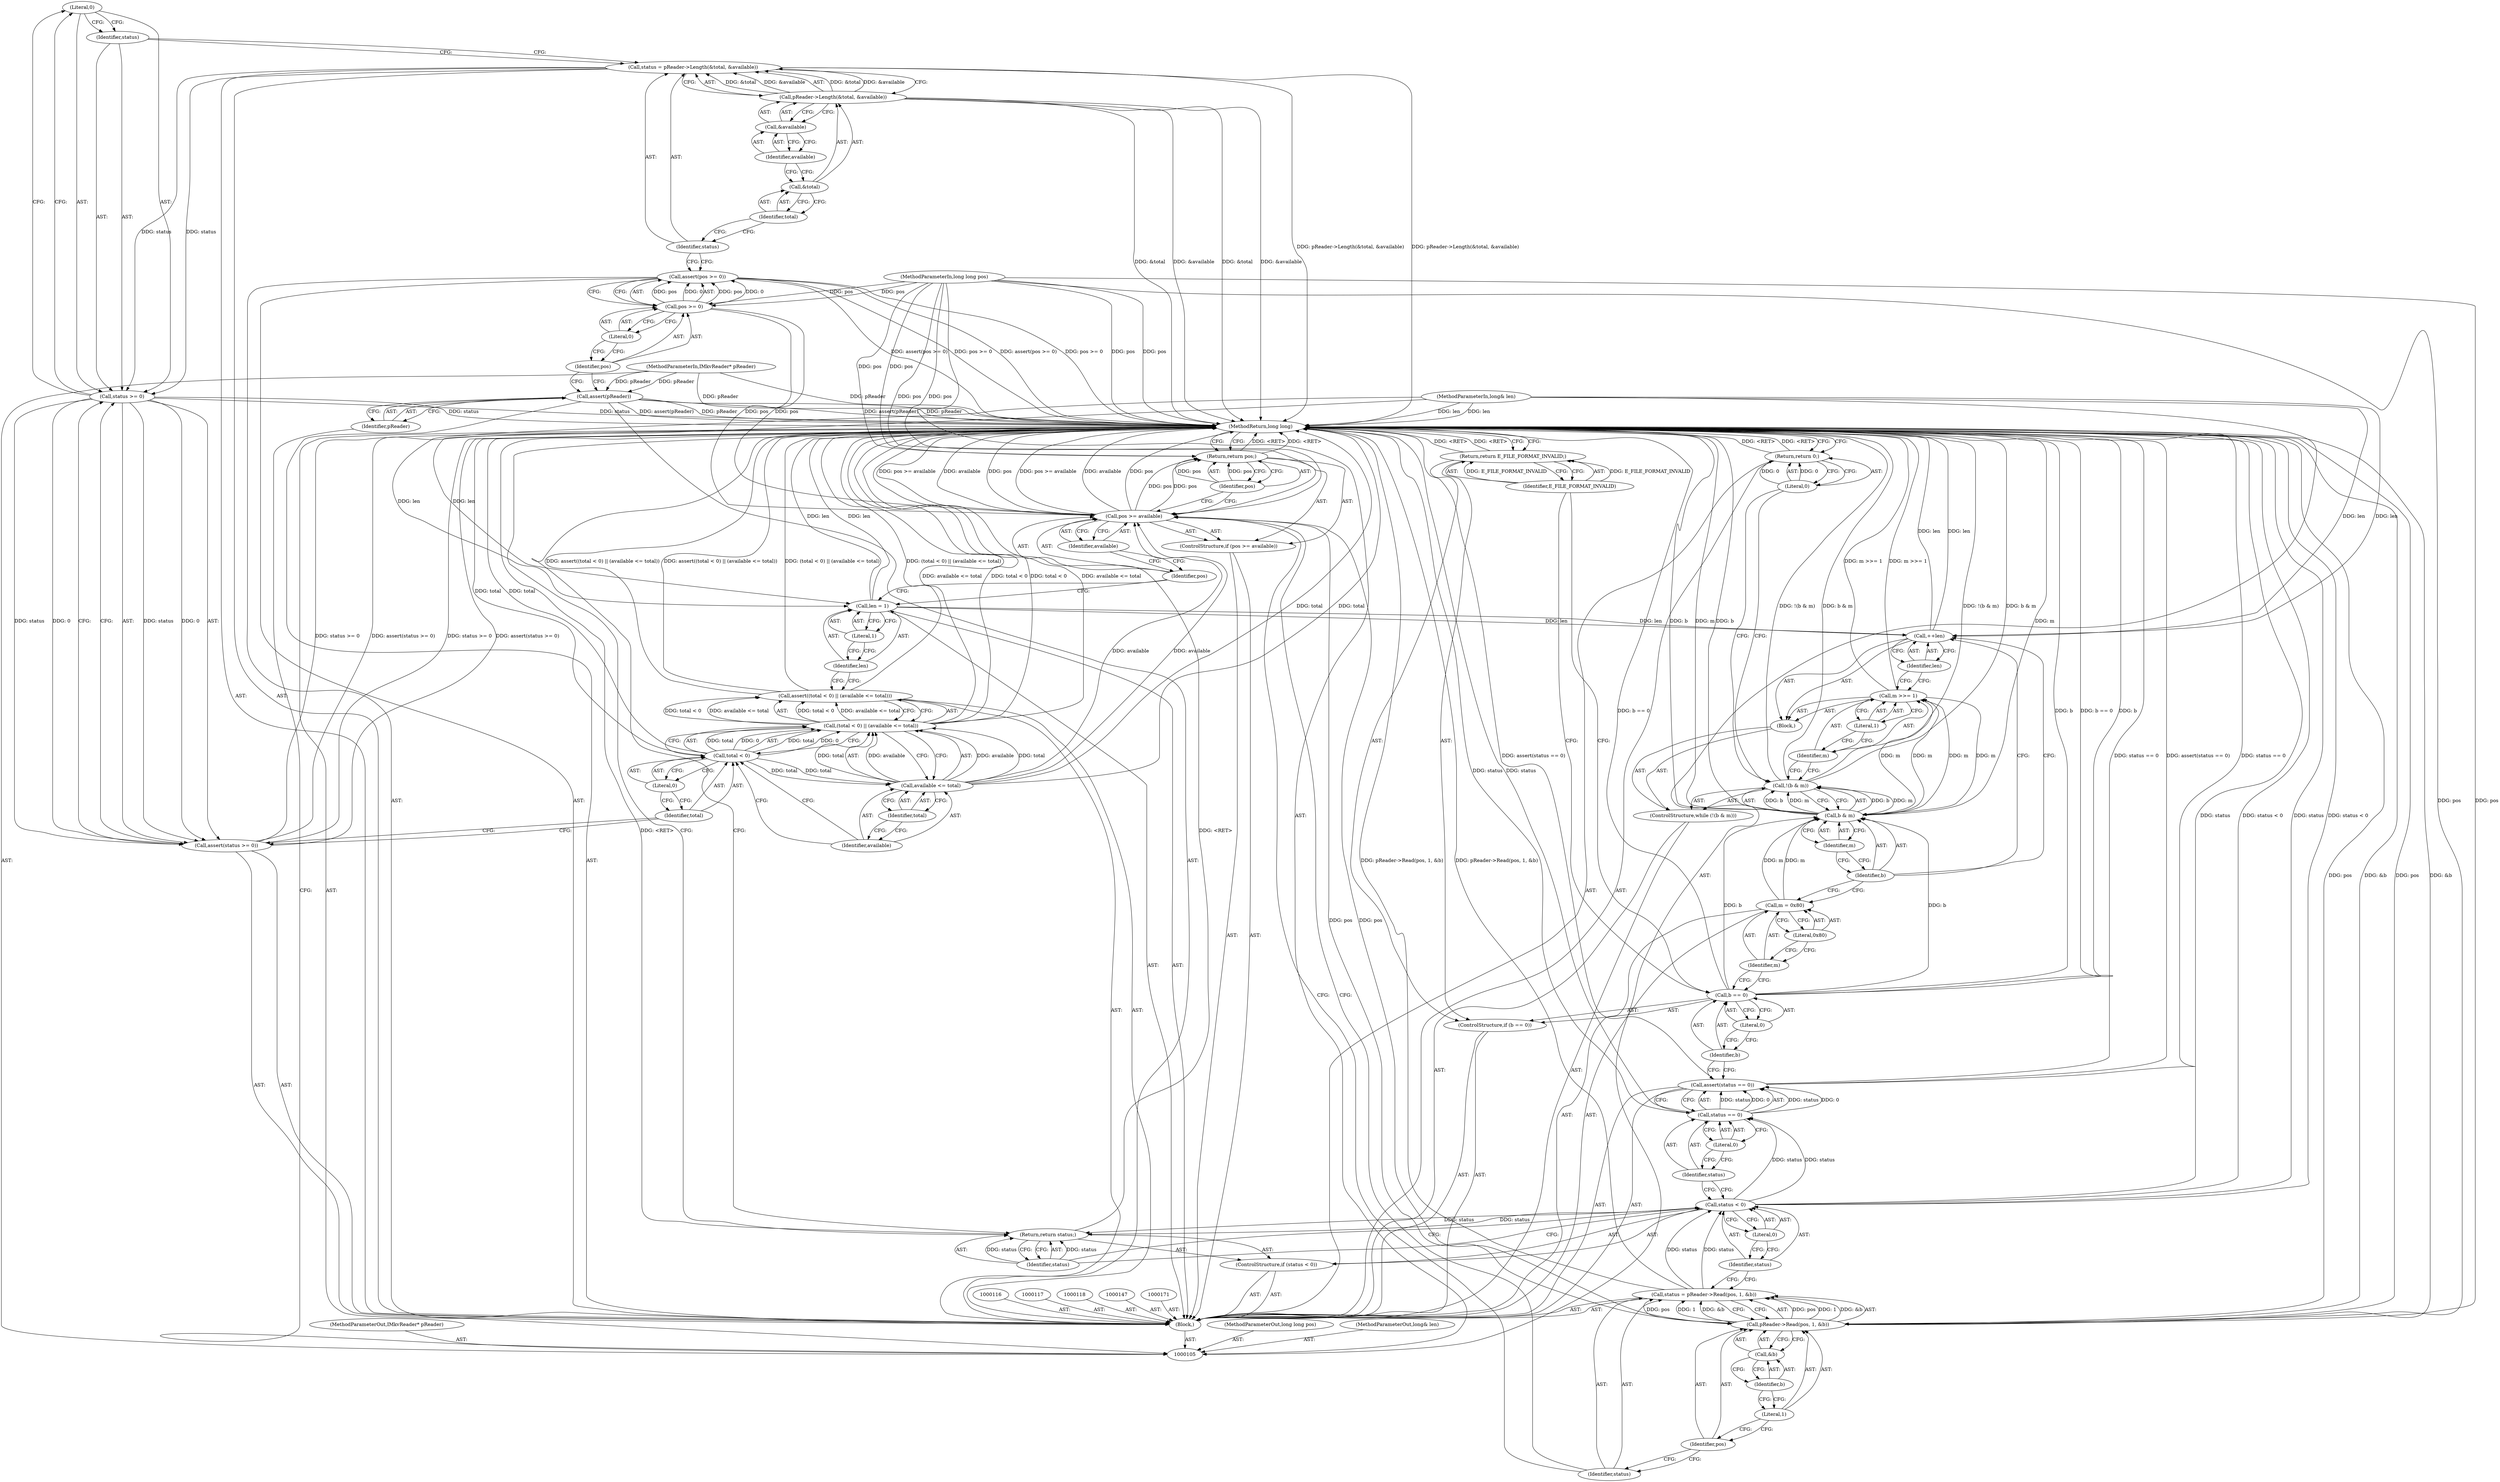 digraph "0_Android_04839626ed859623901ebd3a5fd483982186b59d_139" {
"1000129" [label="(Literal,0)"];
"1000126" [label="(Call,assert(status >= 0))"];
"1000127" [label="(Call,status >= 0)"];
"1000128" [label="(Identifier,status)"];
"1000132" [label="(Call,total < 0)"];
"1000133" [label="(Identifier,total)"];
"1000134" [label="(Literal,0)"];
"1000130" [label="(Call,assert((total < 0) || (available <= total)))"];
"1000135" [label="(Call,available <= total)"];
"1000136" [label="(Identifier,available)"];
"1000137" [label="(Identifier,total)"];
"1000131" [label="(Call,(total < 0) || (available <= total))"];
"1000138" [label="(Call,len = 1)"];
"1000139" [label="(Identifier,len)"];
"1000140" [label="(Literal,1)"];
"1000144" [label="(Identifier,available)"];
"1000141" [label="(ControlStructure,if (pos >= available))"];
"1000142" [label="(Call,pos >= available)"];
"1000143" [label="(Identifier,pos)"];
"1000146" [label="(Identifier,pos)"];
"1000145" [label="(Return,return pos;)"];
"1000188" [label="(MethodReturn,long long)"];
"1000106" [label="(MethodParameterIn,IMkvReader* pReader)"];
"1000342" [label="(MethodParameterOut,IMkvReader* pReader)"];
"1000107" [label="(MethodParameterIn,long long pos)"];
"1000343" [label="(MethodParameterOut,long long pos)"];
"1000150" [label="(Call,pReader->Read(pos, 1, &b))"];
"1000148" [label="(Call,status = pReader->Read(pos, 1, &b))"];
"1000149" [label="(Identifier,status)"];
"1000151" [label="(Identifier,pos)"];
"1000152" [label="(Literal,1)"];
"1000153" [label="(Call,&b)"];
"1000154" [label="(Identifier,b)"];
"1000158" [label="(Literal,0)"];
"1000155" [label="(ControlStructure,if (status < 0))"];
"1000156" [label="(Call,status < 0)"];
"1000157" [label="(Identifier,status)"];
"1000160" [label="(Identifier,status)"];
"1000159" [label="(Return,return status;)"];
"1000164" [label="(Literal,0)"];
"1000161" [label="(Call,assert(status == 0))"];
"1000162" [label="(Call,status == 0)"];
"1000163" [label="(Identifier,status)"];
"1000168" [label="(Literal,0)"];
"1000165" [label="(ControlStructure,if (b == 0))"];
"1000166" [label="(Call,b == 0)"];
"1000167" [label="(Identifier,b)"];
"1000170" [label="(Identifier,E_FILE_FORMAT_INVALID)"];
"1000169" [label="(Return,return E_FILE_FORMAT_INVALID;)"];
"1000108" [label="(MethodParameterIn,long& len)"];
"1000344" [label="(MethodParameterOut,long& len)"];
"1000109" [label="(Block,)"];
"1000172" [label="(Call,m = 0x80)"];
"1000173" [label="(Identifier,m)"];
"1000174" [label="(Literal,0x80)"];
"1000177" [label="(Call,b & m)"];
"1000178" [label="(Identifier,b)"];
"1000179" [label="(Identifier,m)"];
"1000180" [label="(Block,)"];
"1000175" [label="(ControlStructure,while (!(b & m)))"];
"1000176" [label="(Call,!(b & m))"];
"1000183" [label="(Literal,1)"];
"1000181" [label="(Call,m >>= 1)"];
"1000182" [label="(Identifier,m)"];
"1000184" [label="(Call,++len)"];
"1000185" [label="(Identifier,len)"];
"1000186" [label="(Return,return 0;)"];
"1000187" [label="(Literal,0)"];
"1000110" [label="(Call,assert(pReader))"];
"1000111" [label="(Identifier,pReader)"];
"1000115" [label="(Literal,0)"];
"1000112" [label="(Call,assert(pos >= 0))"];
"1000113" [label="(Call,pos >= 0)"];
"1000114" [label="(Identifier,pos)"];
"1000121" [label="(Call,pReader->Length(&total, &available))"];
"1000122" [label="(Call,&total)"];
"1000123" [label="(Identifier,total)"];
"1000124" [label="(Call,&available)"];
"1000125" [label="(Identifier,available)"];
"1000119" [label="(Call,status = pReader->Length(&total, &available))"];
"1000120" [label="(Identifier,status)"];
"1000129" -> "1000127"  [label="AST: "];
"1000129" -> "1000128"  [label="CFG: "];
"1000127" -> "1000129"  [label="CFG: "];
"1000126" -> "1000109"  [label="AST: "];
"1000126" -> "1000127"  [label="CFG: "];
"1000127" -> "1000126"  [label="AST: "];
"1000133" -> "1000126"  [label="CFG: "];
"1000126" -> "1000188"  [label="DDG: assert(status >= 0)"];
"1000126" -> "1000188"  [label="DDG: status >= 0"];
"1000127" -> "1000126"  [label="DDG: status"];
"1000127" -> "1000126"  [label="DDG: 0"];
"1000127" -> "1000126"  [label="AST: "];
"1000127" -> "1000129"  [label="CFG: "];
"1000128" -> "1000127"  [label="AST: "];
"1000129" -> "1000127"  [label="AST: "];
"1000126" -> "1000127"  [label="CFG: "];
"1000127" -> "1000188"  [label="DDG: status"];
"1000127" -> "1000126"  [label="DDG: status"];
"1000127" -> "1000126"  [label="DDG: 0"];
"1000119" -> "1000127"  [label="DDG: status"];
"1000128" -> "1000127"  [label="AST: "];
"1000128" -> "1000119"  [label="CFG: "];
"1000129" -> "1000128"  [label="CFG: "];
"1000132" -> "1000131"  [label="AST: "];
"1000132" -> "1000134"  [label="CFG: "];
"1000133" -> "1000132"  [label="AST: "];
"1000134" -> "1000132"  [label="AST: "];
"1000136" -> "1000132"  [label="CFG: "];
"1000131" -> "1000132"  [label="CFG: "];
"1000132" -> "1000188"  [label="DDG: total"];
"1000132" -> "1000131"  [label="DDG: total"];
"1000132" -> "1000131"  [label="DDG: 0"];
"1000132" -> "1000135"  [label="DDG: total"];
"1000133" -> "1000132"  [label="AST: "];
"1000133" -> "1000126"  [label="CFG: "];
"1000134" -> "1000133"  [label="CFG: "];
"1000134" -> "1000132"  [label="AST: "];
"1000134" -> "1000133"  [label="CFG: "];
"1000132" -> "1000134"  [label="CFG: "];
"1000130" -> "1000109"  [label="AST: "];
"1000130" -> "1000131"  [label="CFG: "];
"1000131" -> "1000130"  [label="AST: "];
"1000139" -> "1000130"  [label="CFG: "];
"1000130" -> "1000188"  [label="DDG: assert((total < 0) || (available <= total))"];
"1000130" -> "1000188"  [label="DDG: (total < 0) || (available <= total)"];
"1000131" -> "1000130"  [label="DDG: total < 0"];
"1000131" -> "1000130"  [label="DDG: available <= total"];
"1000135" -> "1000131"  [label="AST: "];
"1000135" -> "1000137"  [label="CFG: "];
"1000136" -> "1000135"  [label="AST: "];
"1000137" -> "1000135"  [label="AST: "];
"1000131" -> "1000135"  [label="CFG: "];
"1000135" -> "1000188"  [label="DDG: total"];
"1000135" -> "1000131"  [label="DDG: available"];
"1000135" -> "1000131"  [label="DDG: total"];
"1000132" -> "1000135"  [label="DDG: total"];
"1000135" -> "1000142"  [label="DDG: available"];
"1000136" -> "1000135"  [label="AST: "];
"1000136" -> "1000132"  [label="CFG: "];
"1000137" -> "1000136"  [label="CFG: "];
"1000137" -> "1000135"  [label="AST: "];
"1000137" -> "1000136"  [label="CFG: "];
"1000135" -> "1000137"  [label="CFG: "];
"1000131" -> "1000130"  [label="AST: "];
"1000131" -> "1000132"  [label="CFG: "];
"1000131" -> "1000135"  [label="CFG: "];
"1000132" -> "1000131"  [label="AST: "];
"1000135" -> "1000131"  [label="AST: "];
"1000130" -> "1000131"  [label="CFG: "];
"1000131" -> "1000188"  [label="DDG: total < 0"];
"1000131" -> "1000188"  [label="DDG: available <= total"];
"1000131" -> "1000130"  [label="DDG: total < 0"];
"1000131" -> "1000130"  [label="DDG: available <= total"];
"1000132" -> "1000131"  [label="DDG: total"];
"1000132" -> "1000131"  [label="DDG: 0"];
"1000135" -> "1000131"  [label="DDG: available"];
"1000135" -> "1000131"  [label="DDG: total"];
"1000138" -> "1000109"  [label="AST: "];
"1000138" -> "1000140"  [label="CFG: "];
"1000139" -> "1000138"  [label="AST: "];
"1000140" -> "1000138"  [label="AST: "];
"1000143" -> "1000138"  [label="CFG: "];
"1000138" -> "1000188"  [label="DDG: len"];
"1000108" -> "1000138"  [label="DDG: len"];
"1000138" -> "1000184"  [label="DDG: len"];
"1000139" -> "1000138"  [label="AST: "];
"1000139" -> "1000130"  [label="CFG: "];
"1000140" -> "1000139"  [label="CFG: "];
"1000140" -> "1000138"  [label="AST: "];
"1000140" -> "1000139"  [label="CFG: "];
"1000138" -> "1000140"  [label="CFG: "];
"1000144" -> "1000142"  [label="AST: "];
"1000144" -> "1000143"  [label="CFG: "];
"1000142" -> "1000144"  [label="CFG: "];
"1000141" -> "1000109"  [label="AST: "];
"1000142" -> "1000141"  [label="AST: "];
"1000145" -> "1000141"  [label="AST: "];
"1000142" -> "1000141"  [label="AST: "];
"1000142" -> "1000144"  [label="CFG: "];
"1000143" -> "1000142"  [label="AST: "];
"1000144" -> "1000142"  [label="AST: "];
"1000146" -> "1000142"  [label="CFG: "];
"1000149" -> "1000142"  [label="CFG: "];
"1000142" -> "1000188"  [label="DDG: pos >= available"];
"1000142" -> "1000188"  [label="DDG: available"];
"1000142" -> "1000188"  [label="DDG: pos"];
"1000113" -> "1000142"  [label="DDG: pos"];
"1000107" -> "1000142"  [label="DDG: pos"];
"1000135" -> "1000142"  [label="DDG: available"];
"1000142" -> "1000145"  [label="DDG: pos"];
"1000142" -> "1000150"  [label="DDG: pos"];
"1000143" -> "1000142"  [label="AST: "];
"1000143" -> "1000138"  [label="CFG: "];
"1000144" -> "1000143"  [label="CFG: "];
"1000146" -> "1000145"  [label="AST: "];
"1000146" -> "1000142"  [label="CFG: "];
"1000145" -> "1000146"  [label="CFG: "];
"1000146" -> "1000145"  [label="DDG: pos"];
"1000145" -> "1000141"  [label="AST: "];
"1000145" -> "1000146"  [label="CFG: "];
"1000146" -> "1000145"  [label="AST: "];
"1000188" -> "1000145"  [label="CFG: "];
"1000145" -> "1000188"  [label="DDG: <RET>"];
"1000146" -> "1000145"  [label="DDG: pos"];
"1000142" -> "1000145"  [label="DDG: pos"];
"1000107" -> "1000145"  [label="DDG: pos"];
"1000188" -> "1000105"  [label="AST: "];
"1000188" -> "1000145"  [label="CFG: "];
"1000188" -> "1000159"  [label="CFG: "];
"1000188" -> "1000169"  [label="CFG: "];
"1000188" -> "1000186"  [label="CFG: "];
"1000145" -> "1000188"  [label="DDG: <RET>"];
"1000177" -> "1000188"  [label="DDG: b"];
"1000177" -> "1000188"  [label="DDG: m"];
"1000108" -> "1000188"  [label="DDG: len"];
"1000184" -> "1000188"  [label="DDG: len"];
"1000156" -> "1000188"  [label="DDG: status"];
"1000156" -> "1000188"  [label="DDG: status < 0"];
"1000181" -> "1000188"  [label="DDG: m >>= 1"];
"1000119" -> "1000188"  [label="DDG: pReader->Length(&total, &available)"];
"1000130" -> "1000188"  [label="DDG: assert((total < 0) || (available <= total))"];
"1000130" -> "1000188"  [label="DDG: (total < 0) || (available <= total)"];
"1000126" -> "1000188"  [label="DDG: assert(status >= 0)"];
"1000126" -> "1000188"  [label="DDG: status >= 0"];
"1000142" -> "1000188"  [label="DDG: pos >= available"];
"1000142" -> "1000188"  [label="DDG: available"];
"1000142" -> "1000188"  [label="DDG: pos"];
"1000107" -> "1000188"  [label="DDG: pos"];
"1000150" -> "1000188"  [label="DDG: pos"];
"1000150" -> "1000188"  [label="DDG: &b"];
"1000131" -> "1000188"  [label="DDG: total < 0"];
"1000131" -> "1000188"  [label="DDG: available <= total"];
"1000138" -> "1000188"  [label="DDG: len"];
"1000166" -> "1000188"  [label="DDG: b == 0"];
"1000166" -> "1000188"  [label="DDG: b"];
"1000176" -> "1000188"  [label="DDG: !(b & m)"];
"1000176" -> "1000188"  [label="DDG: b & m"];
"1000132" -> "1000188"  [label="DDG: total"];
"1000112" -> "1000188"  [label="DDG: assert(pos >= 0)"];
"1000112" -> "1000188"  [label="DDG: pos >= 0"];
"1000110" -> "1000188"  [label="DDG: assert(pReader)"];
"1000110" -> "1000188"  [label="DDG: pReader"];
"1000121" -> "1000188"  [label="DDG: &total"];
"1000121" -> "1000188"  [label="DDG: &available"];
"1000148" -> "1000188"  [label="DDG: pReader->Read(pos, 1, &b)"];
"1000127" -> "1000188"  [label="DDG: status"];
"1000162" -> "1000188"  [label="DDG: status"];
"1000161" -> "1000188"  [label="DDG: status == 0"];
"1000161" -> "1000188"  [label="DDG: assert(status == 0)"];
"1000135" -> "1000188"  [label="DDG: total"];
"1000106" -> "1000188"  [label="DDG: pReader"];
"1000169" -> "1000188"  [label="DDG: <RET>"];
"1000186" -> "1000188"  [label="DDG: <RET>"];
"1000159" -> "1000188"  [label="DDG: <RET>"];
"1000106" -> "1000105"  [label="AST: "];
"1000106" -> "1000188"  [label="DDG: pReader"];
"1000106" -> "1000110"  [label="DDG: pReader"];
"1000342" -> "1000105"  [label="AST: "];
"1000107" -> "1000105"  [label="AST: "];
"1000107" -> "1000188"  [label="DDG: pos"];
"1000107" -> "1000113"  [label="DDG: pos"];
"1000107" -> "1000142"  [label="DDG: pos"];
"1000107" -> "1000145"  [label="DDG: pos"];
"1000107" -> "1000150"  [label="DDG: pos"];
"1000343" -> "1000105"  [label="AST: "];
"1000150" -> "1000148"  [label="AST: "];
"1000150" -> "1000153"  [label="CFG: "];
"1000151" -> "1000150"  [label="AST: "];
"1000152" -> "1000150"  [label="AST: "];
"1000153" -> "1000150"  [label="AST: "];
"1000148" -> "1000150"  [label="CFG: "];
"1000150" -> "1000188"  [label="DDG: pos"];
"1000150" -> "1000188"  [label="DDG: &b"];
"1000150" -> "1000148"  [label="DDG: pos"];
"1000150" -> "1000148"  [label="DDG: 1"];
"1000150" -> "1000148"  [label="DDG: &b"];
"1000142" -> "1000150"  [label="DDG: pos"];
"1000107" -> "1000150"  [label="DDG: pos"];
"1000148" -> "1000109"  [label="AST: "];
"1000148" -> "1000150"  [label="CFG: "];
"1000149" -> "1000148"  [label="AST: "];
"1000150" -> "1000148"  [label="AST: "];
"1000157" -> "1000148"  [label="CFG: "];
"1000148" -> "1000188"  [label="DDG: pReader->Read(pos, 1, &b)"];
"1000150" -> "1000148"  [label="DDG: pos"];
"1000150" -> "1000148"  [label="DDG: 1"];
"1000150" -> "1000148"  [label="DDG: &b"];
"1000148" -> "1000156"  [label="DDG: status"];
"1000149" -> "1000148"  [label="AST: "];
"1000149" -> "1000142"  [label="CFG: "];
"1000151" -> "1000149"  [label="CFG: "];
"1000151" -> "1000150"  [label="AST: "];
"1000151" -> "1000149"  [label="CFG: "];
"1000152" -> "1000151"  [label="CFG: "];
"1000152" -> "1000150"  [label="AST: "];
"1000152" -> "1000151"  [label="CFG: "];
"1000154" -> "1000152"  [label="CFG: "];
"1000153" -> "1000150"  [label="AST: "];
"1000153" -> "1000154"  [label="CFG: "];
"1000154" -> "1000153"  [label="AST: "];
"1000150" -> "1000153"  [label="CFG: "];
"1000154" -> "1000153"  [label="AST: "];
"1000154" -> "1000152"  [label="CFG: "];
"1000153" -> "1000154"  [label="CFG: "];
"1000158" -> "1000156"  [label="AST: "];
"1000158" -> "1000157"  [label="CFG: "];
"1000156" -> "1000158"  [label="CFG: "];
"1000155" -> "1000109"  [label="AST: "];
"1000156" -> "1000155"  [label="AST: "];
"1000159" -> "1000155"  [label="AST: "];
"1000156" -> "1000155"  [label="AST: "];
"1000156" -> "1000158"  [label="CFG: "];
"1000157" -> "1000156"  [label="AST: "];
"1000158" -> "1000156"  [label="AST: "];
"1000160" -> "1000156"  [label="CFG: "];
"1000163" -> "1000156"  [label="CFG: "];
"1000156" -> "1000188"  [label="DDG: status"];
"1000156" -> "1000188"  [label="DDG: status < 0"];
"1000148" -> "1000156"  [label="DDG: status"];
"1000156" -> "1000159"  [label="DDG: status"];
"1000156" -> "1000162"  [label="DDG: status"];
"1000157" -> "1000156"  [label="AST: "];
"1000157" -> "1000148"  [label="CFG: "];
"1000158" -> "1000157"  [label="CFG: "];
"1000160" -> "1000159"  [label="AST: "];
"1000160" -> "1000156"  [label="CFG: "];
"1000159" -> "1000160"  [label="CFG: "];
"1000160" -> "1000159"  [label="DDG: status"];
"1000159" -> "1000155"  [label="AST: "];
"1000159" -> "1000160"  [label="CFG: "];
"1000160" -> "1000159"  [label="AST: "];
"1000188" -> "1000159"  [label="CFG: "];
"1000159" -> "1000188"  [label="DDG: <RET>"];
"1000160" -> "1000159"  [label="DDG: status"];
"1000156" -> "1000159"  [label="DDG: status"];
"1000164" -> "1000162"  [label="AST: "];
"1000164" -> "1000163"  [label="CFG: "];
"1000162" -> "1000164"  [label="CFG: "];
"1000161" -> "1000109"  [label="AST: "];
"1000161" -> "1000162"  [label="CFG: "];
"1000162" -> "1000161"  [label="AST: "];
"1000167" -> "1000161"  [label="CFG: "];
"1000161" -> "1000188"  [label="DDG: status == 0"];
"1000161" -> "1000188"  [label="DDG: assert(status == 0)"];
"1000162" -> "1000161"  [label="DDG: status"];
"1000162" -> "1000161"  [label="DDG: 0"];
"1000162" -> "1000161"  [label="AST: "];
"1000162" -> "1000164"  [label="CFG: "];
"1000163" -> "1000162"  [label="AST: "];
"1000164" -> "1000162"  [label="AST: "];
"1000161" -> "1000162"  [label="CFG: "];
"1000162" -> "1000188"  [label="DDG: status"];
"1000162" -> "1000161"  [label="DDG: status"];
"1000162" -> "1000161"  [label="DDG: 0"];
"1000156" -> "1000162"  [label="DDG: status"];
"1000163" -> "1000162"  [label="AST: "];
"1000163" -> "1000156"  [label="CFG: "];
"1000164" -> "1000163"  [label="CFG: "];
"1000168" -> "1000166"  [label="AST: "];
"1000168" -> "1000167"  [label="CFG: "];
"1000166" -> "1000168"  [label="CFG: "];
"1000165" -> "1000109"  [label="AST: "];
"1000166" -> "1000165"  [label="AST: "];
"1000169" -> "1000165"  [label="AST: "];
"1000166" -> "1000165"  [label="AST: "];
"1000166" -> "1000168"  [label="CFG: "];
"1000167" -> "1000166"  [label="AST: "];
"1000168" -> "1000166"  [label="AST: "];
"1000170" -> "1000166"  [label="CFG: "];
"1000173" -> "1000166"  [label="CFG: "];
"1000166" -> "1000188"  [label="DDG: b == 0"];
"1000166" -> "1000188"  [label="DDG: b"];
"1000166" -> "1000177"  [label="DDG: b"];
"1000167" -> "1000166"  [label="AST: "];
"1000167" -> "1000161"  [label="CFG: "];
"1000168" -> "1000167"  [label="CFG: "];
"1000170" -> "1000169"  [label="AST: "];
"1000170" -> "1000166"  [label="CFG: "];
"1000169" -> "1000170"  [label="CFG: "];
"1000170" -> "1000169"  [label="DDG: E_FILE_FORMAT_INVALID"];
"1000169" -> "1000165"  [label="AST: "];
"1000169" -> "1000170"  [label="CFG: "];
"1000170" -> "1000169"  [label="AST: "];
"1000188" -> "1000169"  [label="CFG: "];
"1000169" -> "1000188"  [label="DDG: <RET>"];
"1000170" -> "1000169"  [label="DDG: E_FILE_FORMAT_INVALID"];
"1000108" -> "1000105"  [label="AST: "];
"1000108" -> "1000188"  [label="DDG: len"];
"1000108" -> "1000138"  [label="DDG: len"];
"1000108" -> "1000184"  [label="DDG: len"];
"1000344" -> "1000105"  [label="AST: "];
"1000109" -> "1000105"  [label="AST: "];
"1000110" -> "1000109"  [label="AST: "];
"1000112" -> "1000109"  [label="AST: "];
"1000116" -> "1000109"  [label="AST: "];
"1000117" -> "1000109"  [label="AST: "];
"1000118" -> "1000109"  [label="AST: "];
"1000119" -> "1000109"  [label="AST: "];
"1000126" -> "1000109"  [label="AST: "];
"1000130" -> "1000109"  [label="AST: "];
"1000138" -> "1000109"  [label="AST: "];
"1000141" -> "1000109"  [label="AST: "];
"1000147" -> "1000109"  [label="AST: "];
"1000148" -> "1000109"  [label="AST: "];
"1000155" -> "1000109"  [label="AST: "];
"1000161" -> "1000109"  [label="AST: "];
"1000165" -> "1000109"  [label="AST: "];
"1000171" -> "1000109"  [label="AST: "];
"1000172" -> "1000109"  [label="AST: "];
"1000175" -> "1000109"  [label="AST: "];
"1000186" -> "1000109"  [label="AST: "];
"1000172" -> "1000109"  [label="AST: "];
"1000172" -> "1000174"  [label="CFG: "];
"1000173" -> "1000172"  [label="AST: "];
"1000174" -> "1000172"  [label="AST: "];
"1000178" -> "1000172"  [label="CFG: "];
"1000172" -> "1000177"  [label="DDG: m"];
"1000173" -> "1000172"  [label="AST: "];
"1000173" -> "1000166"  [label="CFG: "];
"1000174" -> "1000173"  [label="CFG: "];
"1000174" -> "1000172"  [label="AST: "];
"1000174" -> "1000173"  [label="CFG: "];
"1000172" -> "1000174"  [label="CFG: "];
"1000177" -> "1000176"  [label="AST: "];
"1000177" -> "1000179"  [label="CFG: "];
"1000178" -> "1000177"  [label="AST: "];
"1000179" -> "1000177"  [label="AST: "];
"1000176" -> "1000177"  [label="CFG: "];
"1000177" -> "1000188"  [label="DDG: b"];
"1000177" -> "1000188"  [label="DDG: m"];
"1000177" -> "1000176"  [label="DDG: b"];
"1000177" -> "1000176"  [label="DDG: m"];
"1000166" -> "1000177"  [label="DDG: b"];
"1000181" -> "1000177"  [label="DDG: m"];
"1000172" -> "1000177"  [label="DDG: m"];
"1000177" -> "1000181"  [label="DDG: m"];
"1000178" -> "1000177"  [label="AST: "];
"1000178" -> "1000184"  [label="CFG: "];
"1000178" -> "1000172"  [label="CFG: "];
"1000179" -> "1000178"  [label="CFG: "];
"1000179" -> "1000177"  [label="AST: "];
"1000179" -> "1000178"  [label="CFG: "];
"1000177" -> "1000179"  [label="CFG: "];
"1000180" -> "1000175"  [label="AST: "];
"1000181" -> "1000180"  [label="AST: "];
"1000184" -> "1000180"  [label="AST: "];
"1000175" -> "1000109"  [label="AST: "];
"1000176" -> "1000175"  [label="AST: "];
"1000180" -> "1000175"  [label="AST: "];
"1000176" -> "1000175"  [label="AST: "];
"1000176" -> "1000177"  [label="CFG: "];
"1000177" -> "1000176"  [label="AST: "];
"1000182" -> "1000176"  [label="CFG: "];
"1000187" -> "1000176"  [label="CFG: "];
"1000176" -> "1000188"  [label="DDG: !(b & m)"];
"1000176" -> "1000188"  [label="DDG: b & m"];
"1000177" -> "1000176"  [label="DDG: b"];
"1000177" -> "1000176"  [label="DDG: m"];
"1000183" -> "1000181"  [label="AST: "];
"1000183" -> "1000182"  [label="CFG: "];
"1000181" -> "1000183"  [label="CFG: "];
"1000181" -> "1000180"  [label="AST: "];
"1000181" -> "1000183"  [label="CFG: "];
"1000182" -> "1000181"  [label="AST: "];
"1000183" -> "1000181"  [label="AST: "];
"1000185" -> "1000181"  [label="CFG: "];
"1000181" -> "1000188"  [label="DDG: m >>= 1"];
"1000181" -> "1000177"  [label="DDG: m"];
"1000177" -> "1000181"  [label="DDG: m"];
"1000182" -> "1000181"  [label="AST: "];
"1000182" -> "1000176"  [label="CFG: "];
"1000183" -> "1000182"  [label="CFG: "];
"1000184" -> "1000180"  [label="AST: "];
"1000184" -> "1000185"  [label="CFG: "];
"1000185" -> "1000184"  [label="AST: "];
"1000178" -> "1000184"  [label="CFG: "];
"1000184" -> "1000188"  [label="DDG: len"];
"1000138" -> "1000184"  [label="DDG: len"];
"1000108" -> "1000184"  [label="DDG: len"];
"1000185" -> "1000184"  [label="AST: "];
"1000185" -> "1000181"  [label="CFG: "];
"1000184" -> "1000185"  [label="CFG: "];
"1000186" -> "1000109"  [label="AST: "];
"1000186" -> "1000187"  [label="CFG: "];
"1000187" -> "1000186"  [label="AST: "];
"1000188" -> "1000186"  [label="CFG: "];
"1000186" -> "1000188"  [label="DDG: <RET>"];
"1000187" -> "1000186"  [label="DDG: 0"];
"1000187" -> "1000186"  [label="AST: "];
"1000187" -> "1000176"  [label="CFG: "];
"1000186" -> "1000187"  [label="CFG: "];
"1000187" -> "1000186"  [label="DDG: 0"];
"1000110" -> "1000109"  [label="AST: "];
"1000110" -> "1000111"  [label="CFG: "];
"1000111" -> "1000110"  [label="AST: "];
"1000114" -> "1000110"  [label="CFG: "];
"1000110" -> "1000188"  [label="DDG: assert(pReader)"];
"1000110" -> "1000188"  [label="DDG: pReader"];
"1000106" -> "1000110"  [label="DDG: pReader"];
"1000111" -> "1000110"  [label="AST: "];
"1000111" -> "1000105"  [label="CFG: "];
"1000110" -> "1000111"  [label="CFG: "];
"1000115" -> "1000113"  [label="AST: "];
"1000115" -> "1000114"  [label="CFG: "];
"1000113" -> "1000115"  [label="CFG: "];
"1000112" -> "1000109"  [label="AST: "];
"1000112" -> "1000113"  [label="CFG: "];
"1000113" -> "1000112"  [label="AST: "];
"1000120" -> "1000112"  [label="CFG: "];
"1000112" -> "1000188"  [label="DDG: assert(pos >= 0)"];
"1000112" -> "1000188"  [label="DDG: pos >= 0"];
"1000113" -> "1000112"  [label="DDG: pos"];
"1000113" -> "1000112"  [label="DDG: 0"];
"1000113" -> "1000112"  [label="AST: "];
"1000113" -> "1000115"  [label="CFG: "];
"1000114" -> "1000113"  [label="AST: "];
"1000115" -> "1000113"  [label="AST: "];
"1000112" -> "1000113"  [label="CFG: "];
"1000113" -> "1000112"  [label="DDG: pos"];
"1000113" -> "1000112"  [label="DDG: 0"];
"1000107" -> "1000113"  [label="DDG: pos"];
"1000113" -> "1000142"  [label="DDG: pos"];
"1000114" -> "1000113"  [label="AST: "];
"1000114" -> "1000110"  [label="CFG: "];
"1000115" -> "1000114"  [label="CFG: "];
"1000121" -> "1000119"  [label="AST: "];
"1000121" -> "1000124"  [label="CFG: "];
"1000122" -> "1000121"  [label="AST: "];
"1000124" -> "1000121"  [label="AST: "];
"1000119" -> "1000121"  [label="CFG: "];
"1000121" -> "1000188"  [label="DDG: &total"];
"1000121" -> "1000188"  [label="DDG: &available"];
"1000121" -> "1000119"  [label="DDG: &total"];
"1000121" -> "1000119"  [label="DDG: &available"];
"1000122" -> "1000121"  [label="AST: "];
"1000122" -> "1000123"  [label="CFG: "];
"1000123" -> "1000122"  [label="AST: "];
"1000125" -> "1000122"  [label="CFG: "];
"1000123" -> "1000122"  [label="AST: "];
"1000123" -> "1000120"  [label="CFG: "];
"1000122" -> "1000123"  [label="CFG: "];
"1000124" -> "1000121"  [label="AST: "];
"1000124" -> "1000125"  [label="CFG: "];
"1000125" -> "1000124"  [label="AST: "];
"1000121" -> "1000124"  [label="CFG: "];
"1000125" -> "1000124"  [label="AST: "];
"1000125" -> "1000122"  [label="CFG: "];
"1000124" -> "1000125"  [label="CFG: "];
"1000119" -> "1000109"  [label="AST: "];
"1000119" -> "1000121"  [label="CFG: "];
"1000120" -> "1000119"  [label="AST: "];
"1000121" -> "1000119"  [label="AST: "];
"1000128" -> "1000119"  [label="CFG: "];
"1000119" -> "1000188"  [label="DDG: pReader->Length(&total, &available)"];
"1000121" -> "1000119"  [label="DDG: &total"];
"1000121" -> "1000119"  [label="DDG: &available"];
"1000119" -> "1000127"  [label="DDG: status"];
"1000120" -> "1000119"  [label="AST: "];
"1000120" -> "1000112"  [label="CFG: "];
"1000123" -> "1000120"  [label="CFG: "];
}
